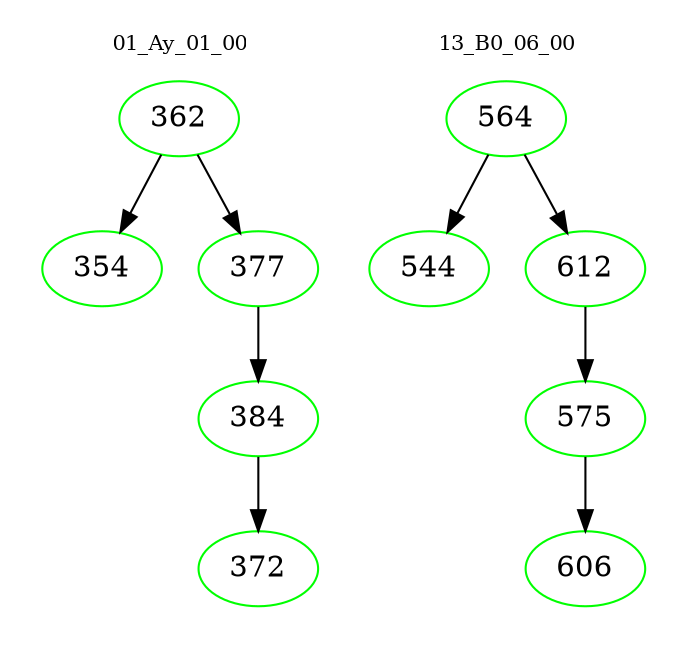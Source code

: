 digraph{
subgraph cluster_0 {
color = white
label = "01_Ay_01_00";
fontsize=10;
T0_362 [label="362", color="green"]
T0_362 -> T0_354 [color="black"]
T0_354 [label="354", color="green"]
T0_362 -> T0_377 [color="black"]
T0_377 [label="377", color="green"]
T0_377 -> T0_384 [color="black"]
T0_384 [label="384", color="green"]
T0_384 -> T0_372 [color="black"]
T0_372 [label="372", color="green"]
}
subgraph cluster_1 {
color = white
label = "13_B0_06_00";
fontsize=10;
T1_564 [label="564", color="green"]
T1_564 -> T1_544 [color="black"]
T1_544 [label="544", color="green"]
T1_564 -> T1_612 [color="black"]
T1_612 [label="612", color="green"]
T1_612 -> T1_575 [color="black"]
T1_575 [label="575", color="green"]
T1_575 -> T1_606 [color="black"]
T1_606 [label="606", color="green"]
}
}

